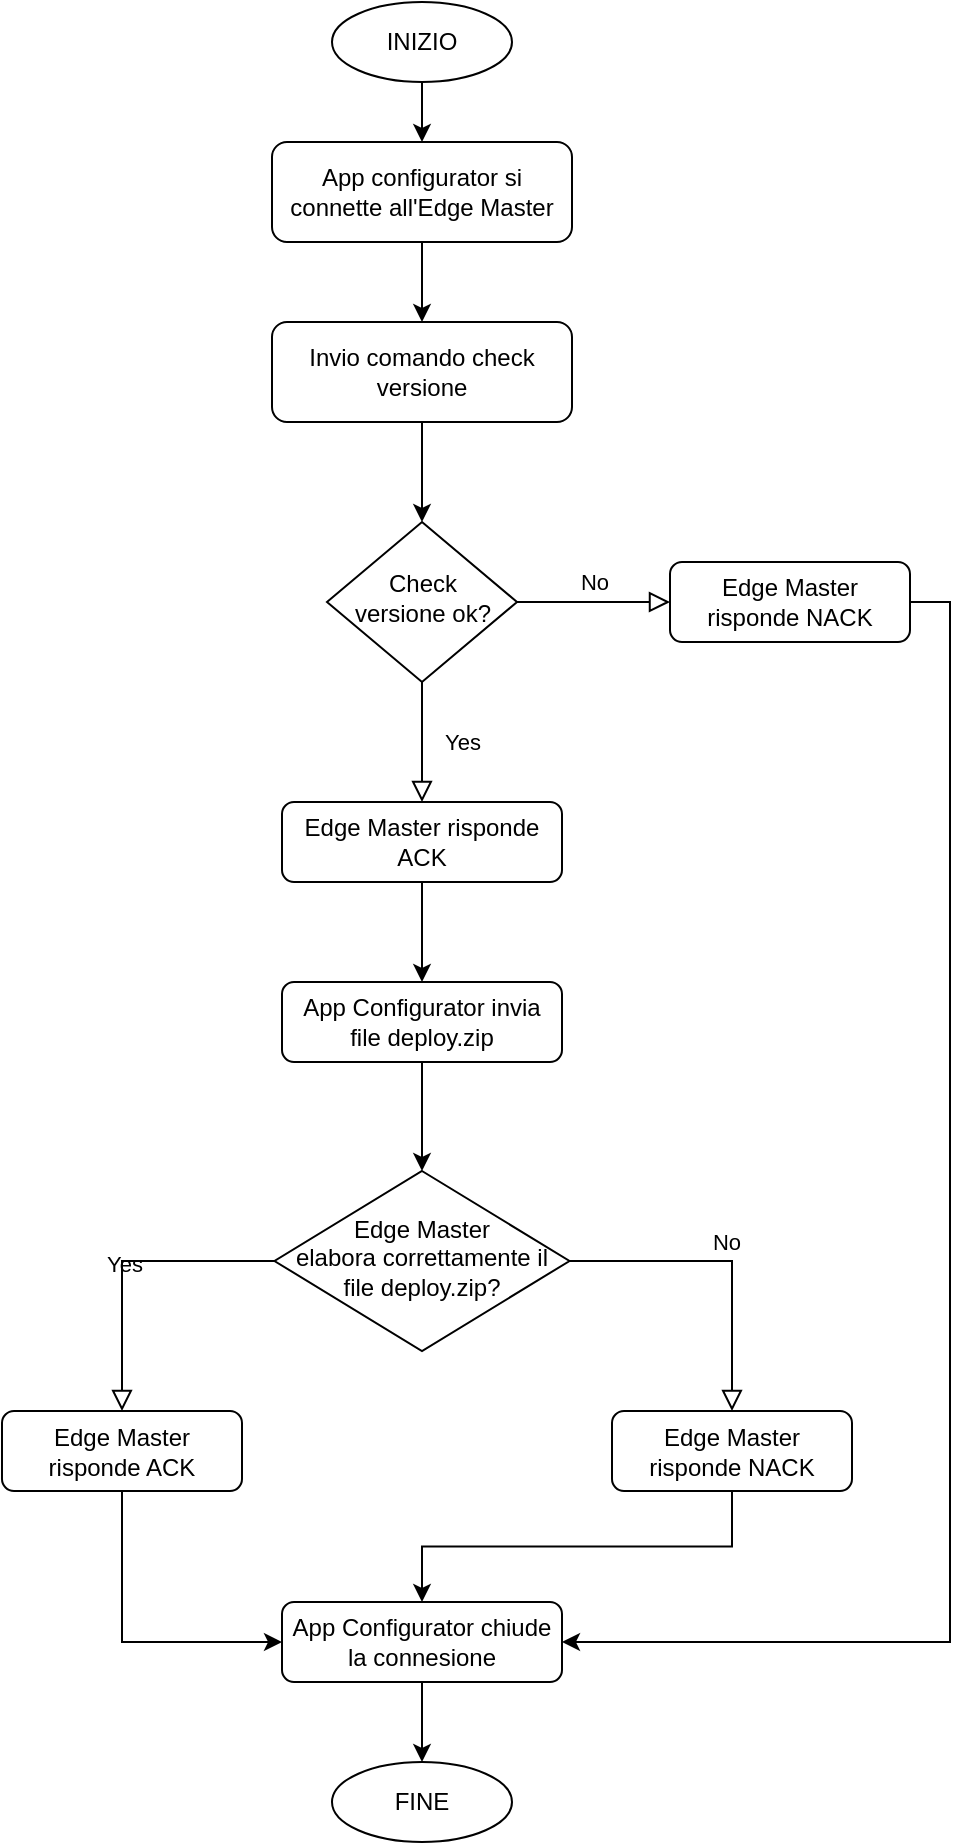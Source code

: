 <mxfile version="20.7.4" type="github" pages="2">
  <diagram id="C5RBs43oDa-KdzZeNtuy" name="Page-1">
    <mxGraphModel dx="794" dy="470" grid="1" gridSize="10" guides="1" tooltips="1" connect="1" arrows="1" fold="1" page="1" pageScale="1" pageWidth="827" pageHeight="1169" math="0" shadow="0">
      <root>
        <mxCell id="WIyWlLk6GJQsqaUBKTNV-0" />
        <mxCell id="WIyWlLk6GJQsqaUBKTNV-1" parent="WIyWlLk6GJQsqaUBKTNV-0" />
        <mxCell id="Nkn40ixXSRU_tC7gdVZO-2" value="" style="edgeStyle=orthogonalEdgeStyle;rounded=0;orthogonalLoop=1;jettySize=auto;html=1;" edge="1" parent="WIyWlLk6GJQsqaUBKTNV-1" source="WIyWlLk6GJQsqaUBKTNV-3" target="Nkn40ixXSRU_tC7gdVZO-1">
          <mxGeometry relative="1" as="geometry" />
        </mxCell>
        <mxCell id="WIyWlLk6GJQsqaUBKTNV-3" value="App configurator si connette all&#39;Edge Master" style="rounded=1;whiteSpace=wrap;html=1;fontSize=12;glass=0;strokeWidth=1;shadow=0;" parent="WIyWlLk6GJQsqaUBKTNV-1" vertex="1">
          <mxGeometry x="155" y="70" width="150" height="50" as="geometry" />
        </mxCell>
        <mxCell id="WIyWlLk6GJQsqaUBKTNV-5" value="No" style="edgeStyle=orthogonalEdgeStyle;rounded=0;jettySize=auto;orthogonalLoop=1;fontSize=11;endArrow=block;endFill=0;endSize=8;strokeWidth=1;shadow=0;labelBackgroundColor=none;html=1;" parent="WIyWlLk6GJQsqaUBKTNV-1" source="WIyWlLk6GJQsqaUBKTNV-6" target="WIyWlLk6GJQsqaUBKTNV-7" edge="1">
          <mxGeometry y="10" relative="1" as="geometry">
            <mxPoint as="offset" />
          </mxGeometry>
        </mxCell>
        <mxCell id="WIyWlLk6GJQsqaUBKTNV-6" value="Check &lt;br&gt;versione ok?" style="rhombus;whiteSpace=wrap;html=1;shadow=0;fontFamily=Helvetica;fontSize=12;align=center;strokeWidth=1;spacing=6;spacingTop=-4;" parent="WIyWlLk6GJQsqaUBKTNV-1" vertex="1">
          <mxGeometry x="182.5" y="260" width="95" height="80" as="geometry" />
        </mxCell>
        <mxCell id="Nkn40ixXSRU_tC7gdVZO-7" style="edgeStyle=orthogonalEdgeStyle;rounded=0;orthogonalLoop=1;jettySize=auto;html=1;exitX=1;exitY=0.5;exitDx=0;exitDy=0;entryX=1;entryY=0.5;entryDx=0;entryDy=0;" edge="1" parent="WIyWlLk6GJQsqaUBKTNV-1" source="WIyWlLk6GJQsqaUBKTNV-7" target="WIyWlLk6GJQsqaUBKTNV-11">
          <mxGeometry relative="1" as="geometry" />
        </mxCell>
        <mxCell id="WIyWlLk6GJQsqaUBKTNV-7" value="Edge Master &lt;br&gt;risponde NACK" style="rounded=1;whiteSpace=wrap;html=1;fontSize=12;glass=0;strokeWidth=1;shadow=0;" parent="WIyWlLk6GJQsqaUBKTNV-1" vertex="1">
          <mxGeometry x="354" y="280" width="120" height="40" as="geometry" />
        </mxCell>
        <mxCell id="Nkn40ixXSRU_tC7gdVZO-30" style="edgeStyle=orthogonalEdgeStyle;rounded=0;orthogonalLoop=1;jettySize=auto;html=1;exitX=0.5;exitY=1;exitDx=0;exitDy=0;endArrow=classic;endFill=1;" edge="1" parent="WIyWlLk6GJQsqaUBKTNV-1" source="WIyWlLk6GJQsqaUBKTNV-11" target="Nkn40ixXSRU_tC7gdVZO-31">
          <mxGeometry relative="1" as="geometry">
            <mxPoint x="230" y="944.5" as="targetPoint" />
          </mxGeometry>
        </mxCell>
        <mxCell id="WIyWlLk6GJQsqaUBKTNV-11" value="App Configurator chiude la connesione" style="rounded=1;whiteSpace=wrap;html=1;fontSize=12;glass=0;strokeWidth=1;shadow=0;" parent="WIyWlLk6GJQsqaUBKTNV-1" vertex="1">
          <mxGeometry x="160" y="800" width="140" height="40" as="geometry" />
        </mxCell>
        <mxCell id="Nkn40ixXSRU_tC7gdVZO-3" value="" style="edgeStyle=orthogonalEdgeStyle;rounded=0;orthogonalLoop=1;jettySize=auto;html=1;" edge="1" parent="WIyWlLk6GJQsqaUBKTNV-1" source="Nkn40ixXSRU_tC7gdVZO-1" target="WIyWlLk6GJQsqaUBKTNV-6">
          <mxGeometry relative="1" as="geometry" />
        </mxCell>
        <mxCell id="Nkn40ixXSRU_tC7gdVZO-1" value="Invio comando check versione" style="rounded=1;whiteSpace=wrap;html=1;fontSize=12;glass=0;strokeWidth=1;shadow=0;" vertex="1" parent="WIyWlLk6GJQsqaUBKTNV-1">
          <mxGeometry x="155" y="160" width="150" height="50" as="geometry" />
        </mxCell>
        <mxCell id="Nkn40ixXSRU_tC7gdVZO-17" style="edgeStyle=orthogonalEdgeStyle;rounded=0;orthogonalLoop=1;jettySize=auto;html=1;exitX=0.5;exitY=1;exitDx=0;exitDy=0;entryX=0.5;entryY=0;entryDx=0;entryDy=0;" edge="1" parent="WIyWlLk6GJQsqaUBKTNV-1" source="Nkn40ixXSRU_tC7gdVZO-10" target="Nkn40ixXSRU_tC7gdVZO-18">
          <mxGeometry relative="1" as="geometry">
            <mxPoint x="230" y="620" as="targetPoint" />
          </mxGeometry>
        </mxCell>
        <mxCell id="Nkn40ixXSRU_tC7gdVZO-10" value="App Configurator invia &lt;br&gt;file deploy.zip" style="rounded=1;whiteSpace=wrap;html=1;fontSize=12;glass=0;strokeWidth=1;shadow=0;" vertex="1" parent="WIyWlLk6GJQsqaUBKTNV-1">
          <mxGeometry x="160" y="490" width="140" height="40" as="geometry" />
        </mxCell>
        <mxCell id="Nkn40ixXSRU_tC7gdVZO-14" value="Yes" style="rounded=0;html=1;jettySize=auto;orthogonalLoop=1;fontSize=11;endArrow=block;endFill=0;endSize=8;strokeWidth=1;shadow=0;labelBackgroundColor=none;edgeStyle=orthogonalEdgeStyle;exitX=0.5;exitY=1;exitDx=0;exitDy=0;entryX=0.5;entryY=0;entryDx=0;entryDy=0;" edge="1" parent="WIyWlLk6GJQsqaUBKTNV-1" source="WIyWlLk6GJQsqaUBKTNV-6" target="Nkn40ixXSRU_tC7gdVZO-15">
          <mxGeometry y="20" relative="1" as="geometry">
            <mxPoint as="offset" />
            <mxPoint x="230" y="370" as="sourcePoint" />
            <mxPoint x="230" y="440" as="targetPoint" />
          </mxGeometry>
        </mxCell>
        <mxCell id="Nkn40ixXSRU_tC7gdVZO-16" style="edgeStyle=orthogonalEdgeStyle;rounded=0;orthogonalLoop=1;jettySize=auto;html=1;exitX=0.5;exitY=1;exitDx=0;exitDy=0;entryX=0.5;entryY=0;entryDx=0;entryDy=0;" edge="1" parent="WIyWlLk6GJQsqaUBKTNV-1" source="Nkn40ixXSRU_tC7gdVZO-15" target="Nkn40ixXSRU_tC7gdVZO-10">
          <mxGeometry relative="1" as="geometry" />
        </mxCell>
        <mxCell id="Nkn40ixXSRU_tC7gdVZO-15" value="Edge Master risponde ACK" style="rounded=1;whiteSpace=wrap;html=1;fontSize=12;glass=0;strokeWidth=1;shadow=0;" vertex="1" parent="WIyWlLk6GJQsqaUBKTNV-1">
          <mxGeometry x="160" y="400" width="140" height="40" as="geometry" />
        </mxCell>
        <mxCell id="Nkn40ixXSRU_tC7gdVZO-18" value="Edge Master &lt;br&gt;elabora correttamente il file deploy.zip?" style="rhombus;whiteSpace=wrap;html=1;shadow=0;fontFamily=Helvetica;fontSize=12;align=center;strokeWidth=1;spacing=6;spacingTop=-4;" vertex="1" parent="WIyWlLk6GJQsqaUBKTNV-1">
          <mxGeometry x="156.25" y="584.5" width="147.5" height="90" as="geometry" />
        </mxCell>
        <mxCell id="Nkn40ixXSRU_tC7gdVZO-19" value="No" style="edgeStyle=orthogonalEdgeStyle;rounded=0;jettySize=auto;orthogonalLoop=1;fontSize=11;endArrow=block;endFill=0;endSize=8;strokeWidth=1;shadow=0;labelBackgroundColor=none;html=1;exitX=1;exitY=0.5;exitDx=0;exitDy=0;entryX=0.5;entryY=0;entryDx=0;entryDy=0;" edge="1" parent="WIyWlLk6GJQsqaUBKTNV-1" source="Nkn40ixXSRU_tC7gdVZO-18" target="Nkn40ixXSRU_tC7gdVZO-20">
          <mxGeometry y="10" relative="1" as="geometry">
            <mxPoint as="offset" />
            <mxPoint x="287.5" y="348.5" as="sourcePoint" />
            <mxPoint x="410" y="629.5" as="targetPoint" />
          </mxGeometry>
        </mxCell>
        <mxCell id="Nkn40ixXSRU_tC7gdVZO-29" style="edgeStyle=orthogonalEdgeStyle;rounded=0;orthogonalLoop=1;jettySize=auto;html=1;exitX=0.5;exitY=1;exitDx=0;exitDy=0;entryX=0.5;entryY=0;entryDx=0;entryDy=0;endArrow=classic;endFill=1;" edge="1" parent="WIyWlLk6GJQsqaUBKTNV-1" source="Nkn40ixXSRU_tC7gdVZO-20" target="WIyWlLk6GJQsqaUBKTNV-11">
          <mxGeometry relative="1" as="geometry" />
        </mxCell>
        <mxCell id="Nkn40ixXSRU_tC7gdVZO-20" value="Edge Master &lt;br&gt;risponde NACK" style="rounded=1;whiteSpace=wrap;html=1;fontSize=12;glass=0;strokeWidth=1;shadow=0;" vertex="1" parent="WIyWlLk6GJQsqaUBKTNV-1">
          <mxGeometry x="325" y="704.5" width="120" height="40" as="geometry" />
        </mxCell>
        <mxCell id="Nkn40ixXSRU_tC7gdVZO-28" style="edgeStyle=orthogonalEdgeStyle;rounded=0;orthogonalLoop=1;jettySize=auto;html=1;entryX=0;entryY=0.5;entryDx=0;entryDy=0;endArrow=classic;endFill=1;exitX=0.5;exitY=1;exitDx=0;exitDy=0;" edge="1" parent="WIyWlLk6GJQsqaUBKTNV-1" source="Nkn40ixXSRU_tC7gdVZO-22" target="WIyWlLk6GJQsqaUBKTNV-11">
          <mxGeometry relative="1" as="geometry" />
        </mxCell>
        <mxCell id="Nkn40ixXSRU_tC7gdVZO-22" value="Edge Master &lt;br&gt;risponde ACK" style="rounded=1;whiteSpace=wrap;html=1;fontSize=12;glass=0;strokeWidth=1;shadow=0;" vertex="1" parent="WIyWlLk6GJQsqaUBKTNV-1">
          <mxGeometry x="20" y="704.5" width="120" height="40" as="geometry" />
        </mxCell>
        <mxCell id="Nkn40ixXSRU_tC7gdVZO-26" value="Yes" style="edgeStyle=orthogonalEdgeStyle;rounded=0;jettySize=auto;orthogonalLoop=1;fontSize=11;endArrow=block;endFill=0;endSize=8;strokeWidth=1;shadow=0;labelBackgroundColor=none;html=1;exitX=0;exitY=0.5;exitDx=0;exitDy=0;entryX=0.5;entryY=0;entryDx=0;entryDy=0;verticalAlign=bottom;" edge="1" parent="WIyWlLk6GJQsqaUBKTNV-1" source="Nkn40ixXSRU_tC7gdVZO-18" target="Nkn40ixXSRU_tC7gdVZO-22">
          <mxGeometry y="10" relative="1" as="geometry">
            <mxPoint as="offset" />
            <mxPoint x="313.75" y="639.5" as="sourcePoint" />
            <mxPoint x="395" y="714.5" as="targetPoint" />
            <Array as="points">
              <mxPoint x="80" y="629.5" />
            </Array>
          </mxGeometry>
        </mxCell>
        <mxCell id="Nkn40ixXSRU_tC7gdVZO-31" value="FINE" style="ellipse;whiteSpace=wrap;html=1;" vertex="1" parent="WIyWlLk6GJQsqaUBKTNV-1">
          <mxGeometry x="185" y="880" width="90" height="40" as="geometry" />
        </mxCell>
        <mxCell id="Nkn40ixXSRU_tC7gdVZO-36" value="" style="edgeStyle=orthogonalEdgeStyle;rounded=0;orthogonalLoop=1;jettySize=auto;html=1;endArrow=classic;endFill=1;" edge="1" parent="WIyWlLk6GJQsqaUBKTNV-1" source="Nkn40ixXSRU_tC7gdVZO-35" target="WIyWlLk6GJQsqaUBKTNV-3">
          <mxGeometry relative="1" as="geometry" />
        </mxCell>
        <mxCell id="Nkn40ixXSRU_tC7gdVZO-35" value="INIZIO" style="ellipse;whiteSpace=wrap;html=1;" vertex="1" parent="WIyWlLk6GJQsqaUBKTNV-1">
          <mxGeometry x="185" width="90" height="40" as="geometry" />
        </mxCell>
      </root>
    </mxGraphModel>
  </diagram>
  <diagram id="sNn5bzSAGO9p4KPn7kvP" name="Page-2">
    <mxGraphModel dx="794" dy="470" grid="1" gridSize="10" guides="1" tooltips="1" connect="1" arrows="1" fold="1" page="1" pageScale="1" pageWidth="850" pageHeight="1100" math="0" shadow="0">
      <root>
        <mxCell id="0" />
        <mxCell id="1" parent="0" />
        <mxCell id="lnMrBxuNPjSTEF1D7rmU-1" value="" style="edgeStyle=orthogonalEdgeStyle;rounded=0;orthogonalLoop=1;jettySize=auto;html=1;entryX=0.5;entryY=0;entryDx=0;entryDy=0;" edge="1" parent="1" source="lnMrBxuNPjSTEF1D7rmU-2" target="lnMrBxuNPjSTEF1D7rmU-12">
          <mxGeometry relative="1" as="geometry">
            <mxPoint x="230" y="160" as="targetPoint" />
          </mxGeometry>
        </mxCell>
        <mxCell id="lnMrBxuNPjSTEF1D7rmU-2" value="App configurator si connette all&#39;Edge Master" style="rounded=1;whiteSpace=wrap;html=1;fontSize=12;glass=0;strokeWidth=1;shadow=0;" vertex="1" parent="1">
          <mxGeometry x="150" y="80" width="150" height="50" as="geometry" />
        </mxCell>
        <mxCell id="lnMrBxuNPjSTEF1D7rmU-7" style="edgeStyle=orthogonalEdgeStyle;rounded=0;orthogonalLoop=1;jettySize=auto;html=1;exitX=0.5;exitY=1;exitDx=0;exitDy=0;endArrow=classic;endFill=1;" edge="1" parent="1" source="lnMrBxuNPjSTEF1D7rmU-8" target="lnMrBxuNPjSTEF1D7rmU-23">
          <mxGeometry relative="1" as="geometry">
            <mxPoint x="225" y="620" as="targetPoint" />
          </mxGeometry>
        </mxCell>
        <mxCell id="lnMrBxuNPjSTEF1D7rmU-8" value="App Configurator chiude la connesione" style="rounded=1;whiteSpace=wrap;html=1;fontSize=12;glass=0;strokeWidth=1;shadow=0;" vertex="1" parent="1">
          <mxGeometry x="155" y="475.5" width="140" height="40" as="geometry" />
        </mxCell>
        <mxCell id="lnMrBxuNPjSTEF1D7rmU-11" style="edgeStyle=orthogonalEdgeStyle;rounded=0;orthogonalLoop=1;jettySize=auto;html=1;exitX=0.5;exitY=1;exitDx=0;exitDy=0;entryX=0.5;entryY=0;entryDx=0;entryDy=0;" edge="1" parent="1" source="lnMrBxuNPjSTEF1D7rmU-12" target="lnMrBxuNPjSTEF1D7rmU-16">
          <mxGeometry relative="1" as="geometry">
            <mxPoint x="227.5" y="340" as="targetPoint" />
          </mxGeometry>
        </mxCell>
        <mxCell id="lnMrBxuNPjSTEF1D7rmU-12" value="App Configurator invia &lt;br&gt;file deploy.zip" style="rounded=1;whiteSpace=wrap;html=1;fontSize=12;glass=0;strokeWidth=1;shadow=0;" vertex="1" parent="1">
          <mxGeometry x="155" y="170" width="140" height="40" as="geometry" />
        </mxCell>
        <mxCell id="lnMrBxuNPjSTEF1D7rmU-16" value="Edge Master &lt;br&gt;elabora correttamente il file deploy.zip?" style="rhombus;whiteSpace=wrap;html=1;shadow=0;fontFamily=Helvetica;fontSize=12;align=center;strokeWidth=1;spacing=6;spacingTop=-4;" vertex="1" parent="1">
          <mxGeometry x="130" y="260" width="190" height="90" as="geometry" />
        </mxCell>
        <mxCell id="lnMrBxuNPjSTEF1D7rmU-17" value="No" style="edgeStyle=orthogonalEdgeStyle;rounded=0;jettySize=auto;orthogonalLoop=1;fontSize=11;endArrow=block;endFill=0;endSize=8;strokeWidth=1;shadow=0;labelBackgroundColor=none;html=1;exitX=1;exitY=0.5;exitDx=0;exitDy=0;entryX=0.5;entryY=0;entryDx=0;entryDy=0;" edge="1" parent="1" source="lnMrBxuNPjSTEF1D7rmU-16" target="lnMrBxuNPjSTEF1D7rmU-19">
          <mxGeometry y="10" relative="1" as="geometry">
            <mxPoint as="offset" />
            <mxPoint x="282.5" y="24" as="sourcePoint" />
            <mxPoint x="405" y="305" as="targetPoint" />
          </mxGeometry>
        </mxCell>
        <mxCell id="lnMrBxuNPjSTEF1D7rmU-18" style="edgeStyle=orthogonalEdgeStyle;rounded=0;orthogonalLoop=1;jettySize=auto;html=1;exitX=0.5;exitY=1;exitDx=0;exitDy=0;entryX=0.5;entryY=0;entryDx=0;entryDy=0;endArrow=classic;endFill=1;" edge="1" parent="1" source="lnMrBxuNPjSTEF1D7rmU-19" target="lnMrBxuNPjSTEF1D7rmU-8">
          <mxGeometry relative="1" as="geometry" />
        </mxCell>
        <mxCell id="lnMrBxuNPjSTEF1D7rmU-19" value="Edge Master &lt;br&gt;risponde NACK con messaggio di errore specifico" style="rounded=1;whiteSpace=wrap;html=1;fontSize=12;glass=0;strokeWidth=1;shadow=0;" vertex="1" parent="1">
          <mxGeometry x="320" y="350" width="120" height="70" as="geometry" />
        </mxCell>
        <mxCell id="lnMrBxuNPjSTEF1D7rmU-20" style="edgeStyle=orthogonalEdgeStyle;rounded=0;orthogonalLoop=1;jettySize=auto;html=1;entryX=0;entryY=0.5;entryDx=0;entryDy=0;endArrow=classic;endFill=1;exitX=0.5;exitY=1;exitDx=0;exitDy=0;" edge="1" parent="1" source="lnMrBxuNPjSTEF1D7rmU-21" target="lnMrBxuNPjSTEF1D7rmU-8">
          <mxGeometry relative="1" as="geometry" />
        </mxCell>
        <mxCell id="lnMrBxuNPjSTEF1D7rmU-21" value="Edge Master &lt;br&gt;risponde ACK" style="rounded=1;whiteSpace=wrap;html=1;fontSize=12;glass=0;strokeWidth=1;shadow=0;" vertex="1" parent="1">
          <mxGeometry x="20" y="365" width="120" height="40" as="geometry" />
        </mxCell>
        <mxCell id="lnMrBxuNPjSTEF1D7rmU-23" value="FINE" style="ellipse;whiteSpace=wrap;html=1;" vertex="1" parent="1">
          <mxGeometry x="180" y="555.5" width="90" height="40" as="geometry" />
        </mxCell>
        <mxCell id="lnMrBxuNPjSTEF1D7rmU-24" value="" style="edgeStyle=orthogonalEdgeStyle;rounded=0;orthogonalLoop=1;jettySize=auto;html=1;endArrow=classic;endFill=1;" edge="1" parent="1" source="lnMrBxuNPjSTEF1D7rmU-25" target="lnMrBxuNPjSTEF1D7rmU-2">
          <mxGeometry relative="1" as="geometry" />
        </mxCell>
        <mxCell id="lnMrBxuNPjSTEF1D7rmU-25" value="INIZIO" style="ellipse;whiteSpace=wrap;html=1;" vertex="1" parent="1">
          <mxGeometry x="180" width="90" height="40" as="geometry" />
        </mxCell>
        <mxCell id="lnMrBxuNPjSTEF1D7rmU-26" value="Yes" style="edgeStyle=orthogonalEdgeStyle;rounded=0;jettySize=auto;orthogonalLoop=1;fontSize=11;endArrow=block;endFill=0;endSize=8;strokeWidth=1;shadow=0;labelBackgroundColor=none;html=1;exitX=0;exitY=0.5;exitDx=0;exitDy=0;entryX=0.5;entryY=0;entryDx=0;entryDy=0;verticalAlign=middle;" edge="1" parent="1" source="lnMrBxuNPjSTEF1D7rmU-16" target="lnMrBxuNPjSTEF1D7rmU-21">
          <mxGeometry y="10" relative="1" as="geometry">
            <mxPoint as="offset" />
            <mxPoint x="15" y="305" as="sourcePoint" />
            <mxPoint x="75" y="380" as="targetPoint" />
          </mxGeometry>
        </mxCell>
      </root>
    </mxGraphModel>
  </diagram>
</mxfile>
